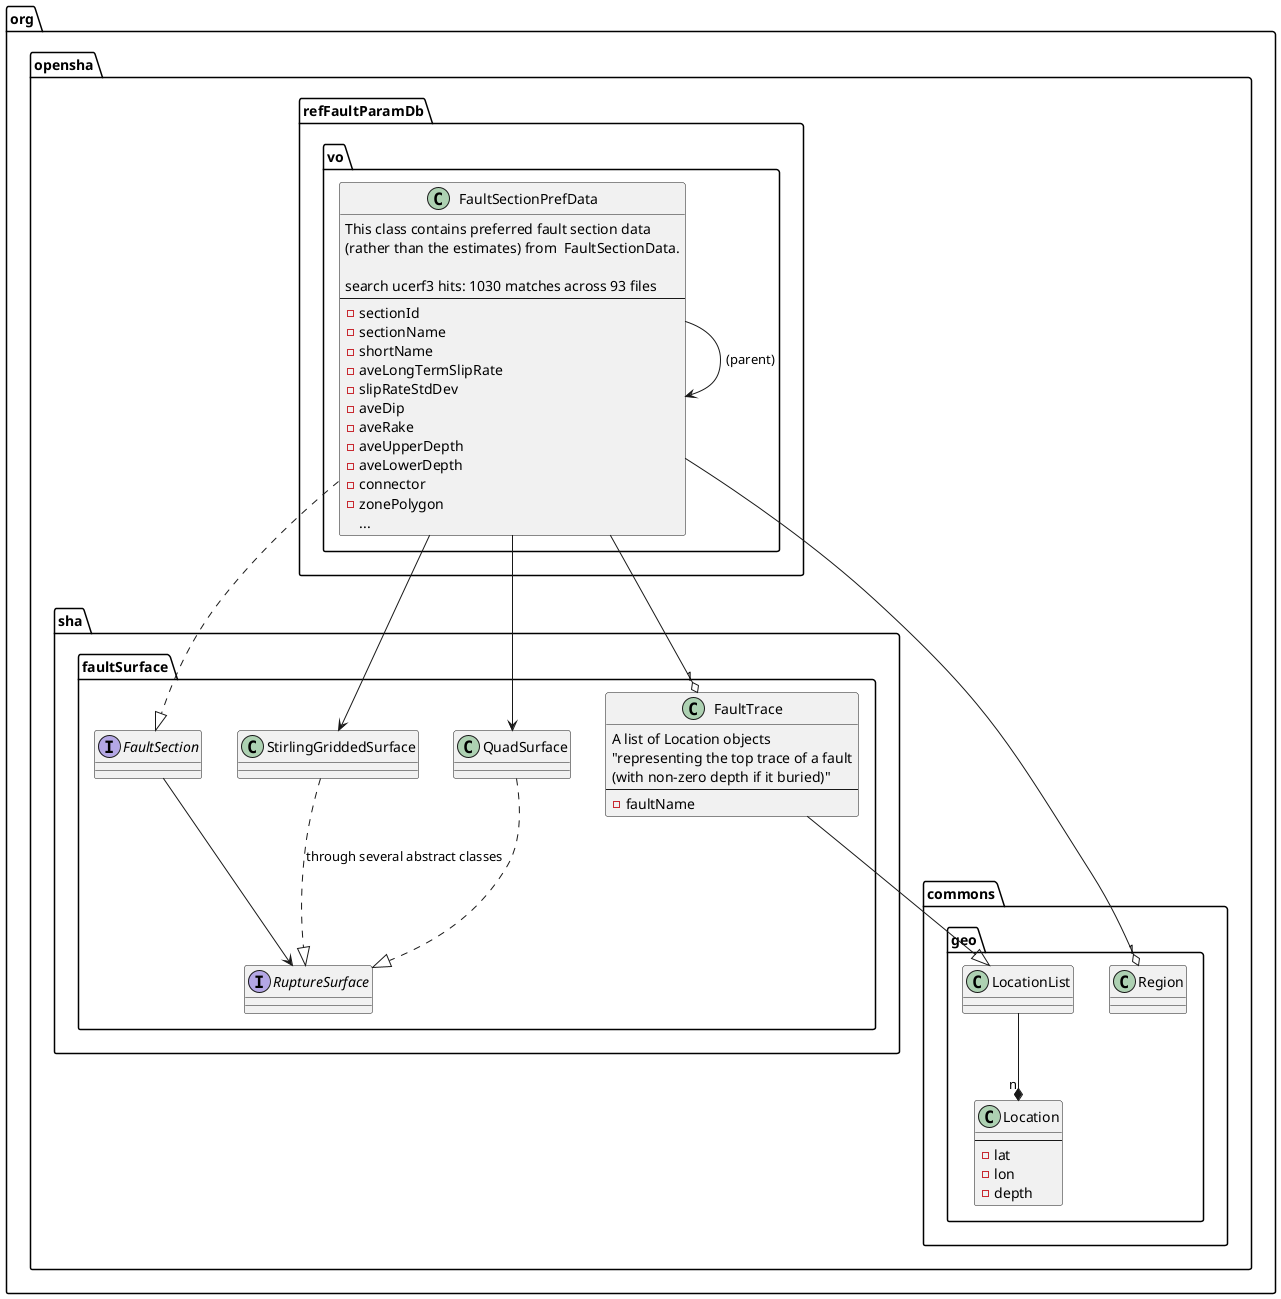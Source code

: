 @startuml
package org.opensha.refFaultParamDb.vo {
 class FaultSectionPrefData {
  This class contains preferred fault section data 
   (rather than the estimates) from  FaultSectionData.

  search ucerf3 hits: 1030 matches across 93 files
  ---
  -sectionId
  -sectionName
  -shortName
  -aveLongTermSlipRate
  -slipRateStdDev
  -aveDip
  -aveRake
  -aveUpperDepth
  -aveLowerDepth
  -connector
  -zonePolygon
  ...
 }
}

package org.opensha.sha.faultSurface {
 class FaultTrace {
  A list of Location objects 
  "representing the top trace of a fault 
  (with non-zero depth if it buried)"
  ---
  -faultName
 }

 class StirlingGriddedSurface {
 }

 class QuadSurface {
 }

 interface FaultSection {
 }

 interface RuptureSurface {
 }
 
}

package org.opensha.commons.geo {
 class LocationList{
 }

 class Location {
 ---
 -lat
 -lon
 -depth
 }
 
 class Region {
 }
}

FaultSectionPrefData --o "1" FaultTrace
FaultSectionPrefData --o "1" Region
FaultSectionPrefData --> FaultSectionPrefData : (parent)
FaultSectionPrefData --> StirlingGriddedSurface 
FaultSectionPrefData --> QuadSurface 
FaultSectionPrefData ..|> FaultSection

FaultSection --> RuptureSurface
FaultTrace --|> LocationList
LocationList --* "n" Location
QuadSurface ..|> RuptureSurface 
StirlingGriddedSurface ..|> RuptureSurface : through several abstract classes
@enduml